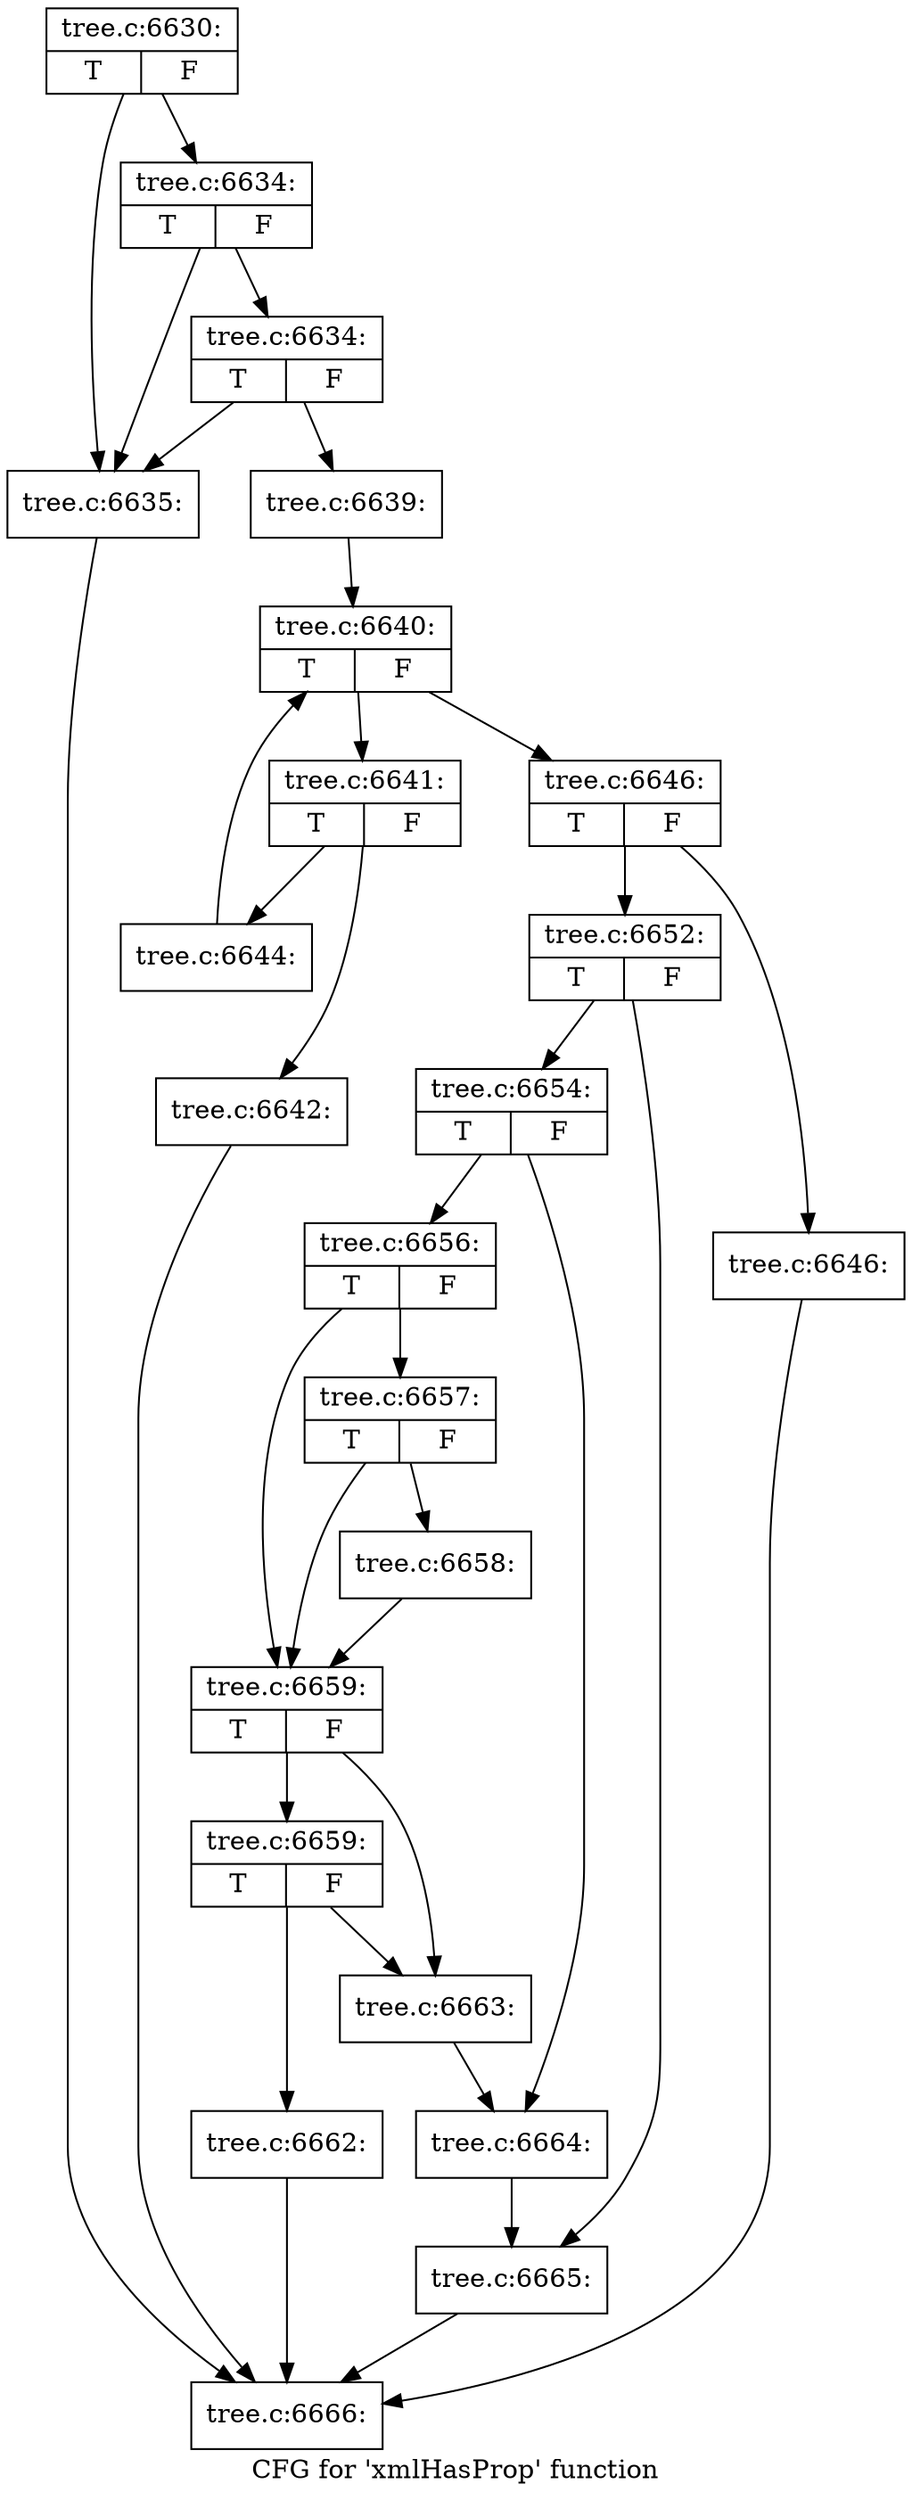 digraph "CFG for 'xmlHasProp' function" {
	label="CFG for 'xmlHasProp' function";

	Node0x462c5a0 [shape=record,label="{tree.c:6630:|{<s0>T|<s1>F}}"];
	Node0x462c5a0 -> Node0x462d450;
	Node0x462c5a0 -> Node0x462d570;
	Node0x462d570 [shape=record,label="{tree.c:6634:|{<s0>T|<s1>F}}"];
	Node0x462d570 -> Node0x462d450;
	Node0x462d570 -> Node0x462d4f0;
	Node0x462d4f0 [shape=record,label="{tree.c:6634:|{<s0>T|<s1>F}}"];
	Node0x462d4f0 -> Node0x462d450;
	Node0x462d4f0 -> Node0x462d4a0;
	Node0x462d450 [shape=record,label="{tree.c:6635:}"];
	Node0x462d450 -> Node0x460af40;
	Node0x462d4a0 [shape=record,label="{tree.c:6639:}"];
	Node0x462d4a0 -> Node0x462e190;
	Node0x462e190 [shape=record,label="{tree.c:6640:|{<s0>T|<s1>F}}"];
	Node0x462e190 -> Node0x462e580;
	Node0x462e190 -> Node0x462e3b0;
	Node0x462e580 [shape=record,label="{tree.c:6641:|{<s0>T|<s1>F}}"];
	Node0x462e580 -> Node0x462e740;
	Node0x462e580 -> Node0x462e790;
	Node0x462e740 [shape=record,label="{tree.c:6642:}"];
	Node0x462e740 -> Node0x460af40;
	Node0x462e790 [shape=record,label="{tree.c:6644:}"];
	Node0x462e790 -> Node0x462e190;
	Node0x462e3b0 [shape=record,label="{tree.c:6646:|{<s0>T|<s1>F}}"];
	Node0x462e3b0 -> Node0x462f250;
	Node0x462e3b0 -> Node0x462f200;
	Node0x462f200 [shape=record,label="{tree.c:6646:}"];
	Node0x462f200 -> Node0x460af40;
	Node0x462f250 [shape=record,label="{tree.c:6652:|{<s0>T|<s1>F}}"];
	Node0x462f250 -> Node0x462f960;
	Node0x462f250 -> Node0x462f9b0;
	Node0x462f960 [shape=record,label="{tree.c:6654:|{<s0>T|<s1>F}}"];
	Node0x462f960 -> Node0x4630040;
	Node0x462f960 -> Node0x4630090;
	Node0x4630040 [shape=record,label="{tree.c:6656:|{<s0>T|<s1>F}}"];
	Node0x4630040 -> Node0x4631450;
	Node0x4630040 -> Node0x4631100;
	Node0x4631450 [shape=record,label="{tree.c:6657:|{<s0>T|<s1>F}}"];
	Node0x4631450 -> Node0x4630dd0;
	Node0x4631450 -> Node0x4631100;
	Node0x4630dd0 [shape=record,label="{tree.c:6658:}"];
	Node0x4630dd0 -> Node0x4631100;
	Node0x4631100 [shape=record,label="{tree.c:6659:|{<s0>T|<s1>F}}"];
	Node0x4631100 -> Node0x4631fc0;
	Node0x4631100 -> Node0x4631f70;
	Node0x4631fc0 [shape=record,label="{tree.c:6659:|{<s0>T|<s1>F}}"];
	Node0x4631fc0 -> Node0x4631f20;
	Node0x4631fc0 -> Node0x4631f70;
	Node0x4631f20 [shape=record,label="{tree.c:6662:}"];
	Node0x4631f20 -> Node0x460af40;
	Node0x4631f70 [shape=record,label="{tree.c:6663:}"];
	Node0x4631f70 -> Node0x4630090;
	Node0x4630090 [shape=record,label="{tree.c:6664:}"];
	Node0x4630090 -> Node0x462f9b0;
	Node0x462f9b0 [shape=record,label="{tree.c:6665:}"];
	Node0x462f9b0 -> Node0x460af40;
	Node0x460af40 [shape=record,label="{tree.c:6666:}"];
}

